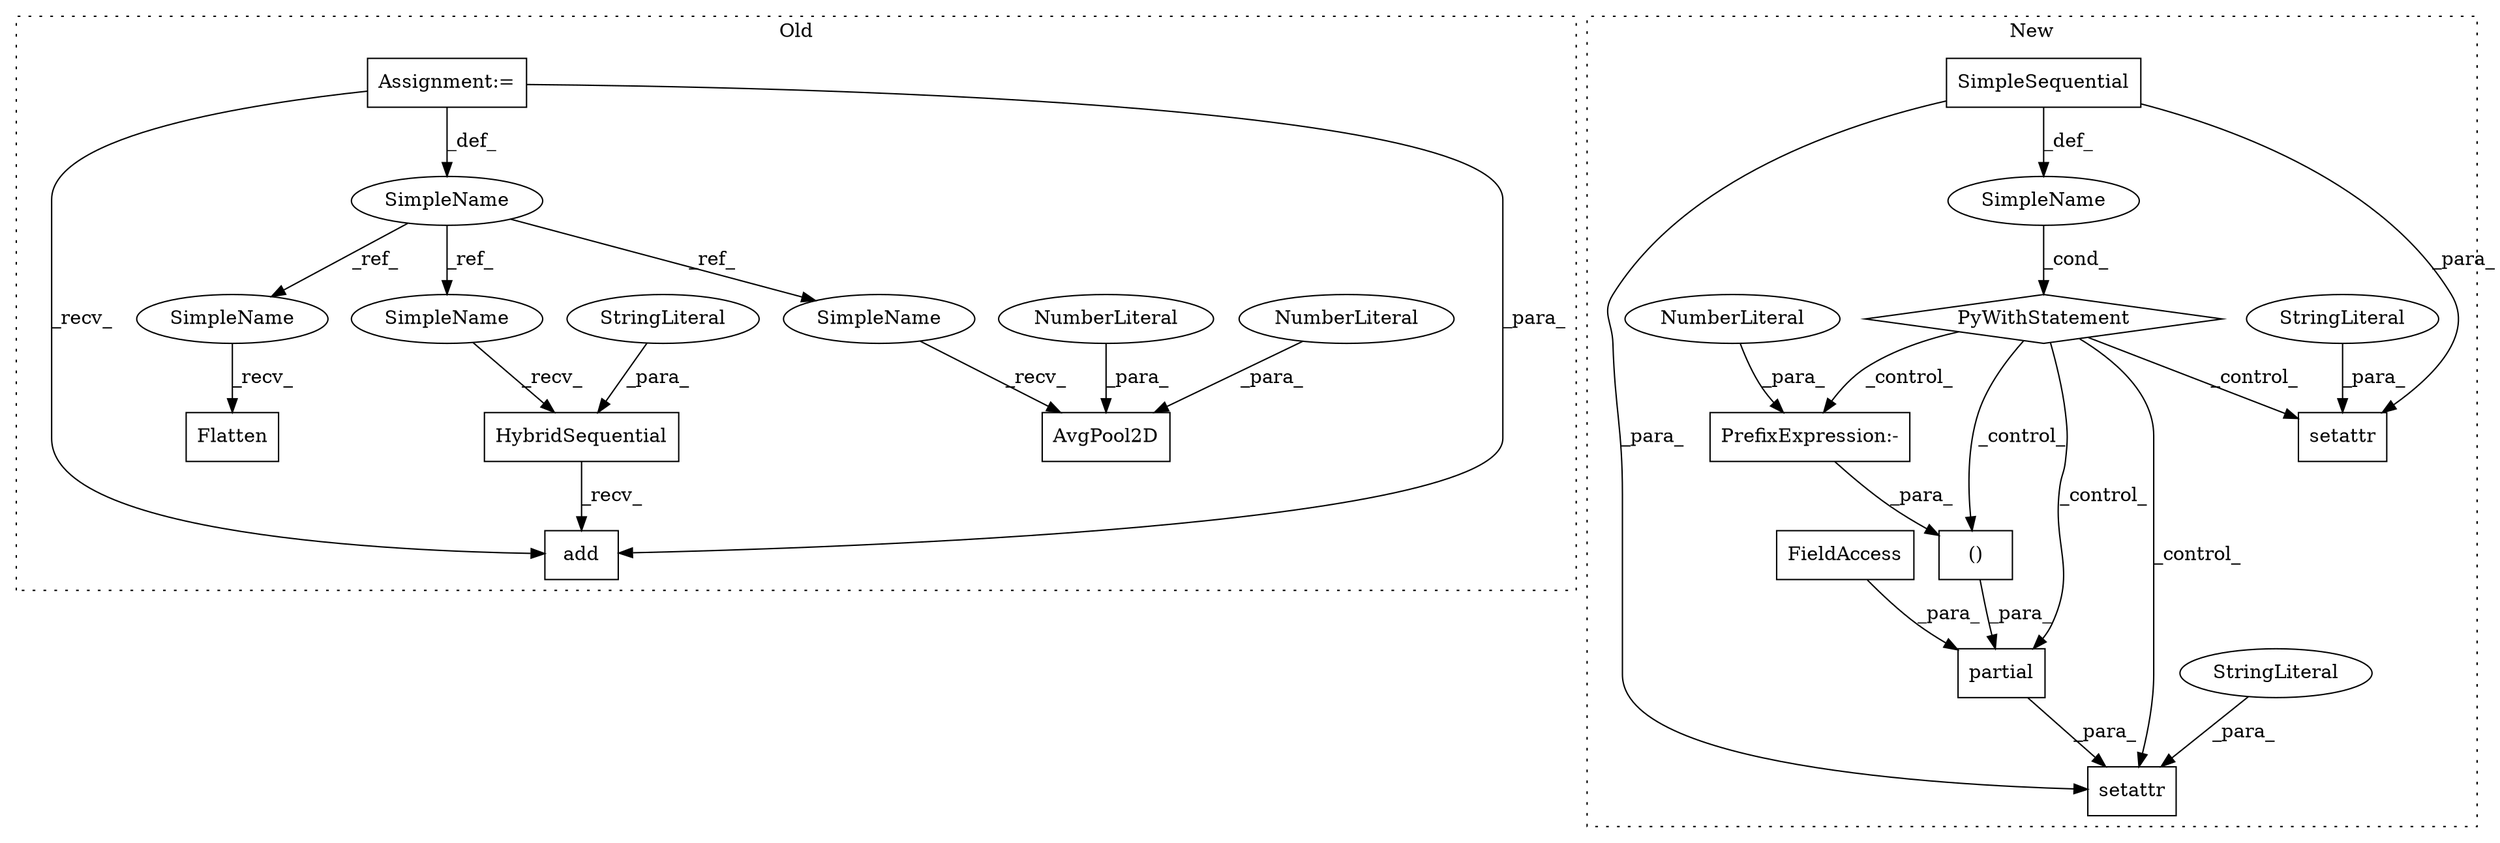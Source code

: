 digraph G {
subgraph cluster0 {
1 [label="HybridSequential" a="32" s="6787,6806" l="17,1" shape="box"];
4 [label="SimpleName" a="42" s="5529" l="2" shape="ellipse"];
5 [label="AvgPool2D" a="32" s="7043,7056" l="10,1" shape="box"];
6 [label="add" a="32" s="6981,6997" l="4,1" shape="box"];
7 [label="NumberLiteral" a="34" s="7053" l="1" shape="ellipse"];
8 [label="NumberLiteral" a="34" s="7055" l="1" shape="ellipse"];
9 [label="Flatten" a="32" s="7194" l="9" shape="box"];
17 [label="StringLiteral" a="45" s="6804" l="2" shape="ellipse"];
21 [label="Assignment:=" a="7" s="5529" l="2" shape="box"];
22 [label="SimpleName" a="42" s="7040" l="2" shape="ellipse"];
23 [label="SimpleName" a="42" s="6784" l="2" shape="ellipse"];
24 [label="SimpleName" a="42" s="7191" l="2" shape="ellipse"];
label = "Old";
style="dotted";
}
subgraph cluster1 {
2 [label="setattr" a="32" s="8564,8669" l="8,1" shape="box"];
3 [label="()" a="106" s="8645" l="22" shape="box"];
10 [label="PyWithStatement" a="104" s="7952,7986" l="10,2" shape="diamond"];
11 [label="setattr" a="32" s="8047,8097" l="8,1" shape="box"];
12 [label="SimpleName" a="42" s="" l="" shape="ellipse"];
13 [label="StringLiteral" a="45" s="8067" l="12" shape="ellipse"];
14 [label="PrefixExpression:-" a="38" s="8645" l="1" shape="box"];
15 [label="NumberLiteral" a="34" s="8646" l="1" shape="ellipse"];
16 [label="StringLiteral" a="45" s="8584" l="15" shape="ellipse"];
18 [label="SimpleSequential" a="32" s="7926" l="18" shape="box"];
19 [label="partial" a="32" s="8600,8667" l="8,2" shape="box"];
20 [label="FieldAccess" a="22" s="8608" l="25" shape="box"];
label = "New";
style="dotted";
}
1 -> 6 [label="_recv_"];
3 -> 19 [label="_para_"];
4 -> 22 [label="_ref_"];
4 -> 23 [label="_ref_"];
4 -> 24 [label="_ref_"];
7 -> 5 [label="_para_"];
8 -> 5 [label="_para_"];
10 -> 2 [label="_control_"];
10 -> 14 [label="_control_"];
10 -> 11 [label="_control_"];
10 -> 3 [label="_control_"];
10 -> 19 [label="_control_"];
12 -> 10 [label="_cond_"];
13 -> 11 [label="_para_"];
14 -> 3 [label="_para_"];
15 -> 14 [label="_para_"];
16 -> 2 [label="_para_"];
17 -> 1 [label="_para_"];
18 -> 2 [label="_para_"];
18 -> 11 [label="_para_"];
18 -> 12 [label="_def_"];
19 -> 2 [label="_para_"];
20 -> 19 [label="_para_"];
21 -> 6 [label="_recv_"];
21 -> 6 [label="_para_"];
21 -> 4 [label="_def_"];
22 -> 5 [label="_recv_"];
23 -> 1 [label="_recv_"];
24 -> 9 [label="_recv_"];
}